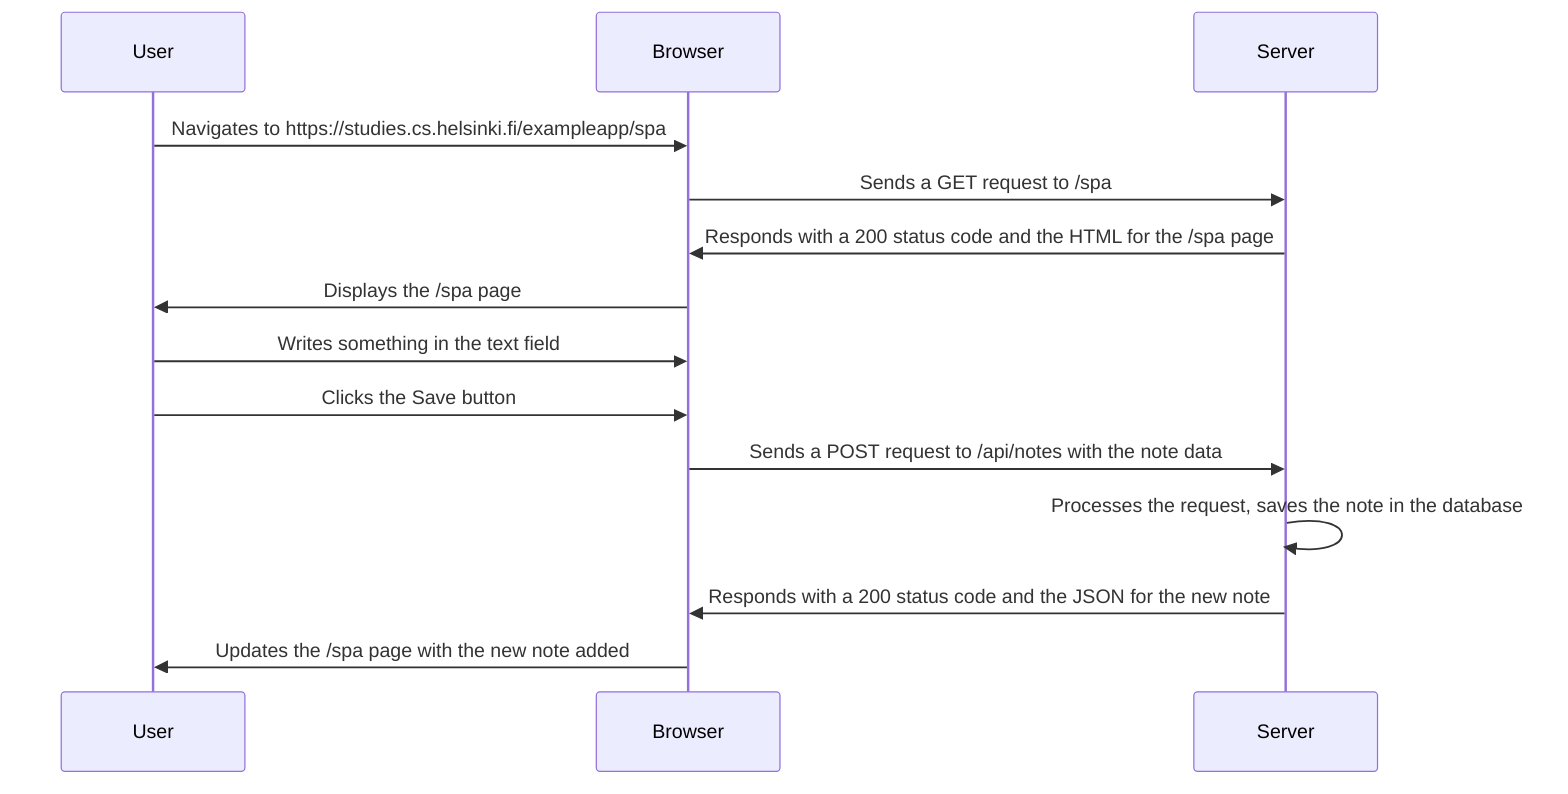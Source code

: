 sequenceDiagram
    Participant User as User
    Participant Browser as Browser
    Participant Server as Server
    User->>Browser: Navigates to https://studies.cs.helsinki.fi/exampleapp/spa
    Browser->>Server: Sends a GET request to /spa
    Server->>Browser: Responds with a 200 status code and the HTML for the /spa page
    Browser->>User: Displays the /spa page
    User->>Browser: Writes something in the text field
    User->>Browser: Clicks the Save button
    Browser->>Server: Sends a POST request to /api/notes with the note data
    Server->>Server: Processes the request, saves the note in the database
    Server->>Browser: Responds with a 200 status code and the JSON for the new note
    Browser->>User: Updates the /spa page with the new note added
